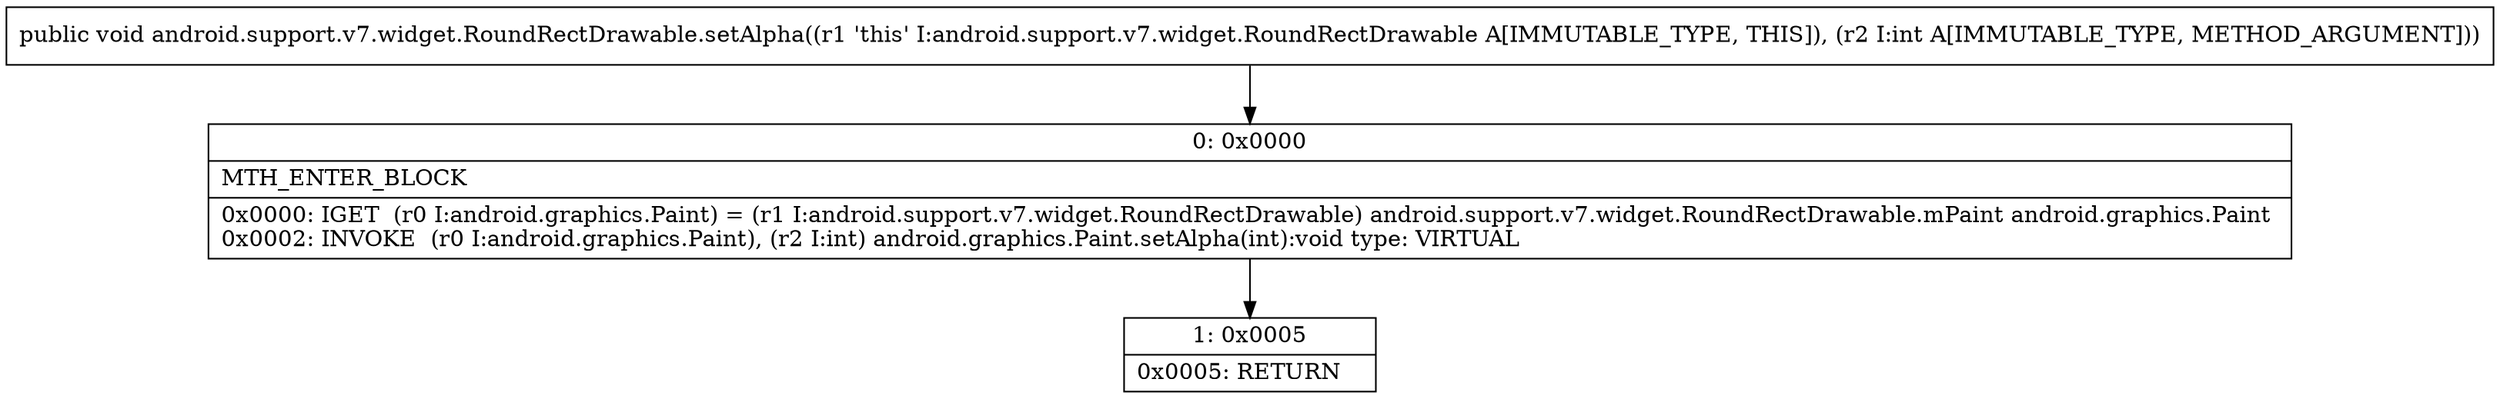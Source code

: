 digraph "CFG forandroid.support.v7.widget.RoundRectDrawable.setAlpha(I)V" {
Node_0 [shape=record,label="{0\:\ 0x0000|MTH_ENTER_BLOCK\l|0x0000: IGET  (r0 I:android.graphics.Paint) = (r1 I:android.support.v7.widget.RoundRectDrawable) android.support.v7.widget.RoundRectDrawable.mPaint android.graphics.Paint \l0x0002: INVOKE  (r0 I:android.graphics.Paint), (r2 I:int) android.graphics.Paint.setAlpha(int):void type: VIRTUAL \l}"];
Node_1 [shape=record,label="{1\:\ 0x0005|0x0005: RETURN   \l}"];
MethodNode[shape=record,label="{public void android.support.v7.widget.RoundRectDrawable.setAlpha((r1 'this' I:android.support.v7.widget.RoundRectDrawable A[IMMUTABLE_TYPE, THIS]), (r2 I:int A[IMMUTABLE_TYPE, METHOD_ARGUMENT])) }"];
MethodNode -> Node_0;
Node_0 -> Node_1;
}

